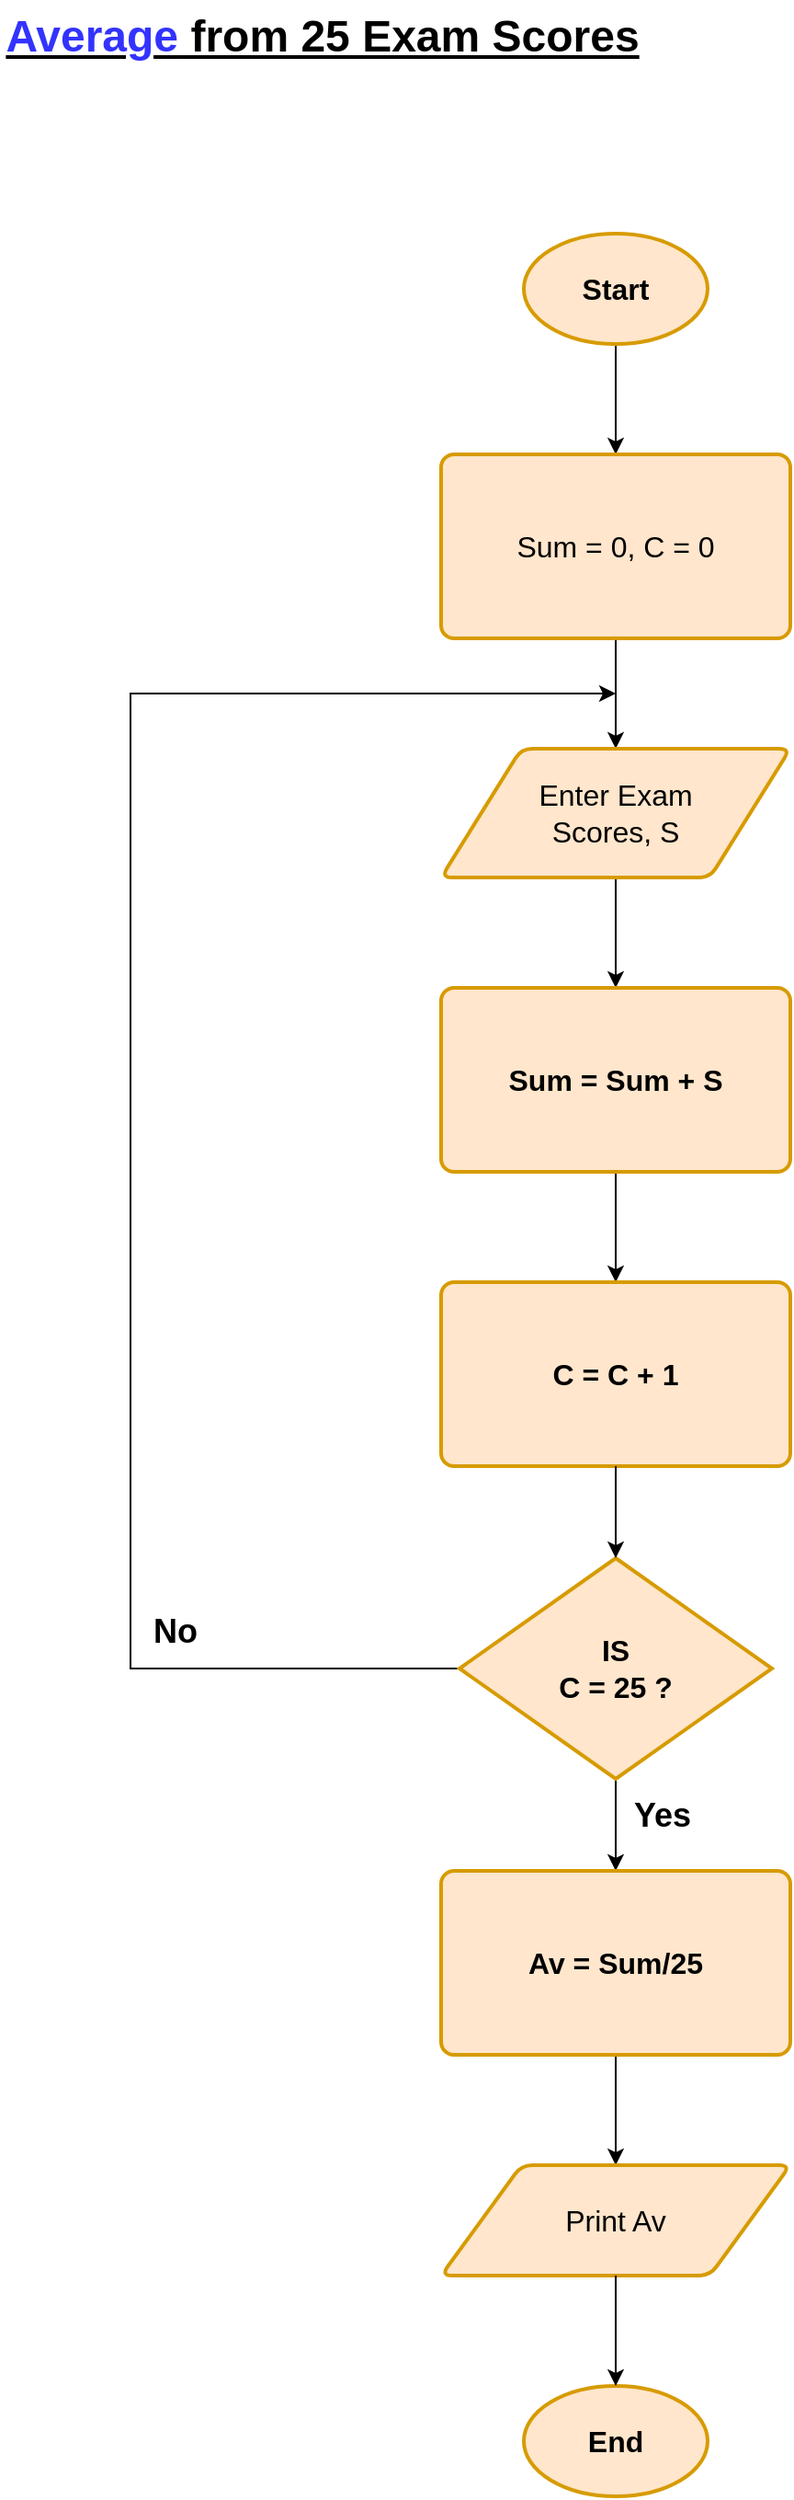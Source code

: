 <mxfile version="26.0.16">
  <diagram name="Page-1" id="Z9NpXjgtpKMIk1FBdiaw">
    <mxGraphModel dx="1434" dy="884" grid="1" gridSize="10" guides="1" tooltips="1" connect="1" arrows="1" fold="1" page="1" pageScale="1" pageWidth="850" pageHeight="1100" math="0" shadow="0">
      <root>
        <mxCell id="0" />
        <mxCell id="1" parent="0" />
        <mxCell id="DfOeb95ZS5GTr3-IJFD_-10" style="edgeStyle=orthogonalEdgeStyle;rounded=0;orthogonalLoop=1;jettySize=auto;html=1;fontSize=16;" edge="1" parent="1" source="DfOeb95ZS5GTr3-IJFD_-1" target="DfOeb95ZS5GTr3-IJFD_-2">
          <mxGeometry relative="1" as="geometry" />
        </mxCell>
        <mxCell id="DfOeb95ZS5GTr3-IJFD_-1" value="Start" style="strokeWidth=2;html=1;shape=mxgraph.flowchart.start_1;whiteSpace=wrap;fillColor=#ffe6cc;strokeColor=#d79b00;fontSize=16;fontStyle=1" vertex="1" parent="1">
          <mxGeometry x="375" y="250" width="100" height="60" as="geometry" />
        </mxCell>
        <mxCell id="DfOeb95ZS5GTr3-IJFD_-11" style="edgeStyle=orthogonalEdgeStyle;rounded=0;orthogonalLoop=1;jettySize=auto;html=1;entryX=0.5;entryY=0;entryDx=0;entryDy=0;fontSize=16;" edge="1" parent="1" source="DfOeb95ZS5GTr3-IJFD_-2" target="DfOeb95ZS5GTr3-IJFD_-3">
          <mxGeometry relative="1" as="geometry" />
        </mxCell>
        <mxCell id="DfOeb95ZS5GTr3-IJFD_-2" value="Sum = 0, C = 0" style="rounded=1;whiteSpace=wrap;html=1;absoluteArcSize=1;arcSize=14;strokeWidth=2;fillColor=#ffe6cc;strokeColor=#d79b00;fontSize=16;align=center;" vertex="1" parent="1">
          <mxGeometry x="330" y="370" width="190" height="100" as="geometry" />
        </mxCell>
        <mxCell id="DfOeb95ZS5GTr3-IJFD_-12" style="edgeStyle=orthogonalEdgeStyle;rounded=0;orthogonalLoop=1;jettySize=auto;html=1;fontSize=16;" edge="1" parent="1" source="DfOeb95ZS5GTr3-IJFD_-3" target="DfOeb95ZS5GTr3-IJFD_-4">
          <mxGeometry relative="1" as="geometry" />
        </mxCell>
        <mxCell id="DfOeb95ZS5GTr3-IJFD_-3" value="Enter Exam&lt;div&gt;Scores, S&lt;/div&gt;" style="shape=parallelogram;html=1;strokeWidth=2;perimeter=parallelogramPerimeter;whiteSpace=wrap;rounded=1;arcSize=12;size=0.23;fillColor=#ffe6cc;strokeColor=#d79b00;fontSize=16;" vertex="1" parent="1">
          <mxGeometry x="330" y="530" width="190" height="70" as="geometry" />
        </mxCell>
        <mxCell id="DfOeb95ZS5GTr3-IJFD_-13" style="edgeStyle=orthogonalEdgeStyle;rounded=0;orthogonalLoop=1;jettySize=auto;html=1;entryX=0.5;entryY=0;entryDx=0;entryDy=0;fontSize=16;" edge="1" parent="1" source="DfOeb95ZS5GTr3-IJFD_-4" target="DfOeb95ZS5GTr3-IJFD_-5">
          <mxGeometry relative="1" as="geometry" />
        </mxCell>
        <mxCell id="DfOeb95ZS5GTr3-IJFD_-4" value="Sum = Sum + S" style="rounded=1;whiteSpace=wrap;html=1;absoluteArcSize=1;arcSize=14;strokeWidth=2;fillColor=#ffe6cc;strokeColor=#d79b00;fontSize=16;fontStyle=1" vertex="1" parent="1">
          <mxGeometry x="330" y="660" width="190" height="100" as="geometry" />
        </mxCell>
        <mxCell id="DfOeb95ZS5GTr3-IJFD_-5" value="C = C + 1" style="rounded=1;whiteSpace=wrap;html=1;absoluteArcSize=1;arcSize=14;strokeWidth=2;fillColor=#ffe6cc;strokeColor=#d79b00;fontSize=16;fontStyle=1" vertex="1" parent="1">
          <mxGeometry x="330" y="820" width="190" height="100" as="geometry" />
        </mxCell>
        <mxCell id="DfOeb95ZS5GTr3-IJFD_-15" style="edgeStyle=orthogonalEdgeStyle;rounded=0;orthogonalLoop=1;jettySize=auto;html=1;entryX=0.5;entryY=0;entryDx=0;entryDy=0;fontSize=16;" edge="1" parent="1" source="DfOeb95ZS5GTr3-IJFD_-6" target="DfOeb95ZS5GTr3-IJFD_-7">
          <mxGeometry relative="1" as="geometry" />
        </mxCell>
        <mxCell id="DfOeb95ZS5GTr3-IJFD_-18" style="edgeStyle=orthogonalEdgeStyle;rounded=0;orthogonalLoop=1;jettySize=auto;html=1;" edge="1" parent="1" source="DfOeb95ZS5GTr3-IJFD_-6">
          <mxGeometry relative="1" as="geometry">
            <mxPoint x="425" y="500" as="targetPoint" />
            <Array as="points">
              <mxPoint x="161" y="1030" />
            </Array>
          </mxGeometry>
        </mxCell>
        <mxCell id="DfOeb95ZS5GTr3-IJFD_-6" value="IS&lt;div&gt;C = 25 ?&lt;/div&gt;" style="strokeWidth=2;html=1;shape=mxgraph.flowchart.decision;whiteSpace=wrap;fillColor=#ffe6cc;strokeColor=#d79b00;fontSize=16;fontStyle=1" vertex="1" parent="1">
          <mxGeometry x="340" y="970" width="170" height="120" as="geometry" />
        </mxCell>
        <mxCell id="DfOeb95ZS5GTr3-IJFD_-16" style="edgeStyle=orthogonalEdgeStyle;rounded=0;orthogonalLoop=1;jettySize=auto;html=1;entryX=0.5;entryY=0;entryDx=0;entryDy=0;fontSize=16;" edge="1" parent="1" source="DfOeb95ZS5GTr3-IJFD_-7" target="DfOeb95ZS5GTr3-IJFD_-8">
          <mxGeometry relative="1" as="geometry" />
        </mxCell>
        <mxCell id="DfOeb95ZS5GTr3-IJFD_-7" value="Av = Sum/25" style="rounded=1;whiteSpace=wrap;html=1;absoluteArcSize=1;arcSize=14;strokeWidth=2;fillColor=#ffe6cc;strokeColor=#d79b00;fontSize=16;fontStyle=1" vertex="1" parent="1">
          <mxGeometry x="330" y="1140" width="190" height="100" as="geometry" />
        </mxCell>
        <mxCell id="DfOeb95ZS5GTr3-IJFD_-8" value="Print Av" style="shape=parallelogram;html=1;strokeWidth=2;perimeter=parallelogramPerimeter;whiteSpace=wrap;rounded=1;arcSize=12;size=0.23;fillColor=#ffe6cc;strokeColor=#d79b00;fontSize=16;" vertex="1" parent="1">
          <mxGeometry x="330" y="1300" width="190" height="60" as="geometry" />
        </mxCell>
        <mxCell id="DfOeb95ZS5GTr3-IJFD_-9" value="End" style="strokeWidth=2;html=1;shape=mxgraph.flowchart.start_1;whiteSpace=wrap;fillColor=#ffe6cc;strokeColor=#d79b00;fontSize=16;fontStyle=1" vertex="1" parent="1">
          <mxGeometry x="375" y="1420" width="100" height="60" as="geometry" />
        </mxCell>
        <mxCell id="DfOeb95ZS5GTr3-IJFD_-14" style="edgeStyle=orthogonalEdgeStyle;rounded=0;orthogonalLoop=1;jettySize=auto;html=1;entryX=0.5;entryY=0;entryDx=0;entryDy=0;entryPerimeter=0;fontSize=16;" edge="1" parent="1" source="DfOeb95ZS5GTr3-IJFD_-5" target="DfOeb95ZS5GTr3-IJFD_-6">
          <mxGeometry relative="1" as="geometry" />
        </mxCell>
        <mxCell id="DfOeb95ZS5GTr3-IJFD_-17" style="edgeStyle=orthogonalEdgeStyle;rounded=0;orthogonalLoop=1;jettySize=auto;html=1;entryX=0.5;entryY=0;entryDx=0;entryDy=0;entryPerimeter=0;fontSize=16;" edge="1" parent="1" source="DfOeb95ZS5GTr3-IJFD_-8" target="DfOeb95ZS5GTr3-IJFD_-9">
          <mxGeometry relative="1" as="geometry" />
        </mxCell>
        <mxCell id="DfOeb95ZS5GTr3-IJFD_-20" value="No" style="text;html=1;align=center;verticalAlign=middle;resizable=0;points=[];autosize=1;strokeColor=none;fillColor=none;fontSize=18;fontStyle=1" vertex="1" parent="1">
          <mxGeometry x="160" y="990" width="50" height="40" as="geometry" />
        </mxCell>
        <mxCell id="DfOeb95ZS5GTr3-IJFD_-21" value="Yes" style="text;html=1;align=center;verticalAlign=middle;resizable=0;points=[];autosize=1;strokeColor=none;fillColor=none;fontSize=18;fontStyle=1" vertex="1" parent="1">
          <mxGeometry x="425" y="1090" width="50" height="40" as="geometry" />
        </mxCell>
        <mxCell id="DfOeb95ZS5GTr3-IJFD_-22" value="&lt;font style=&quot;color: rgb(51, 51, 255);&quot;&gt;Average&lt;/font&gt; from 25 Exam Scores" style="text;html=1;align=center;verticalAlign=middle;resizable=0;points=[];autosize=1;strokeColor=none;fillColor=none;fontSize=24;fontStyle=5" vertex="1" parent="1">
          <mxGeometry x="90" y="123" width="350" height="40" as="geometry" />
        </mxCell>
      </root>
    </mxGraphModel>
  </diagram>
</mxfile>

